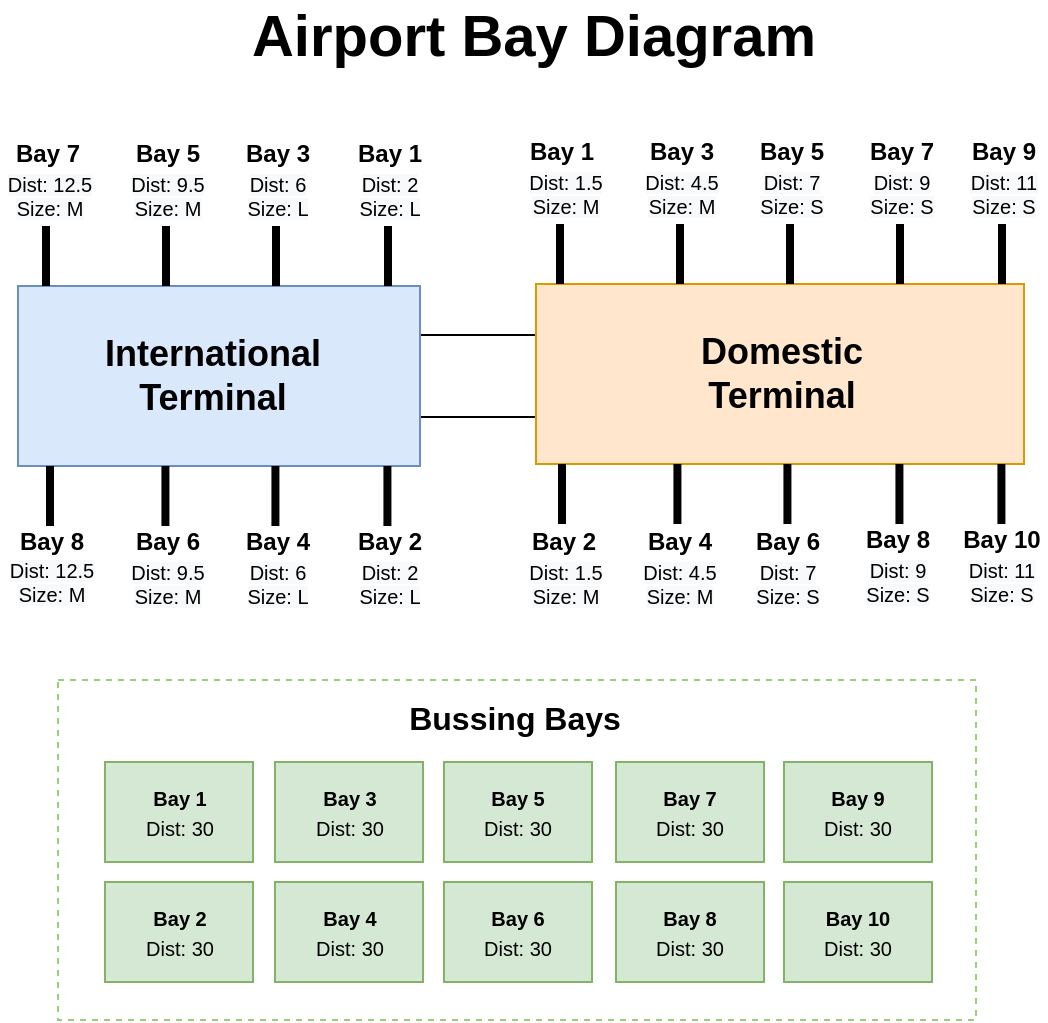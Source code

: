 <mxfile version="13.10.2" type="device"><diagram id="YJDSS7HLvjt4UvvaG9em" name="Page-1"><mxGraphModel dx="1422" dy="794" grid="1" gridSize="10" guides="1" tooltips="1" connect="1" arrows="1" fold="1" page="1" pageScale="1" pageWidth="827" pageHeight="1169" math="0" shadow="0"><root><mxCell id="0"/><mxCell id="1" parent="0"/><mxCell id="7Kmk8s3ExTKNQxkSIIFk-69" value="" style="rounded=0;whiteSpace=wrap;html=1;fillColor=none;fontSize=12;align=center;" parent="1" vertex="1"><mxGeometry x="375.25" y="394.5" width="100" height="41" as="geometry"/></mxCell><mxCell id="7Kmk8s3ExTKNQxkSIIFk-99" value="" style="rounded=0;whiteSpace=wrap;html=1;fillColor=#ffe6cc;strokeColor=#d79b00;" parent="1" vertex="1"><mxGeometry x="459" y="369" width="244" height="90" as="geometry"/></mxCell><mxCell id="7Kmk8s3ExTKNQxkSIIFk-1" value="" style="rounded=0;whiteSpace=wrap;html=1;fillColor=#dae8fc;strokeColor=#6c8ebf;" parent="1" vertex="1"><mxGeometry x="200" y="370" width="201" height="90" as="geometry"/></mxCell><mxCell id="7Kmk8s3ExTKNQxkSIIFk-4" value="Domestic&lt;br&gt;Terminal" style="text;html=1;strokeColor=none;fillColor=none;align=center;verticalAlign=middle;whiteSpace=wrap;rounded=0;fontSize=18;fontStyle=1" parent="1" vertex="1"><mxGeometry x="507" y="395.5" width="150" height="37" as="geometry"/></mxCell><mxCell id="7Kmk8s3ExTKNQxkSIIFk-12" value="" style="group" parent="1" vertex="1" connectable="0"><mxGeometry x="366" y="294" width="40" height="76" as="geometry"/></mxCell><mxCell id="7Kmk8s3ExTKNQxkSIIFk-5" value="" style="endArrow=none;html=1;fontSize=30;strokeWidth=4;" parent="7Kmk8s3ExTKNQxkSIIFk-12" edge="1"><mxGeometry width="50" height="50" relative="1" as="geometry"><mxPoint x="19" y="76" as="sourcePoint"/><mxPoint x="19" y="46" as="targetPoint"/></mxGeometry></mxCell><mxCell id="7Kmk8s3ExTKNQxkSIIFk-8" value="" style="group" parent="7Kmk8s3ExTKNQxkSIIFk-12" vertex="1" connectable="0"><mxGeometry width="40" height="53" as="geometry"/></mxCell><mxCell id="7Kmk8s3ExTKNQxkSIIFk-6" value="Bay 1" style="text;html=1;strokeColor=none;fillColor=none;align=center;verticalAlign=middle;whiteSpace=wrap;rounded=0;fontSize=12;fontStyle=1" parent="7Kmk8s3ExTKNQxkSIIFk-8" vertex="1"><mxGeometry width="40" height="20" as="geometry"/></mxCell><mxCell id="7Kmk8s3ExTKNQxkSIIFk-7" value="&lt;span style=&quot;color: rgb(0 , 0 , 0) ; font-family: &amp;#34;helvetica&amp;#34; ; font-size: 10px ; font-style: normal ; font-weight: 400 ; letter-spacing: normal ; text-indent: 0px ; text-transform: none ; word-spacing: 0px ; background-color: rgb(248 , 249 , 250) ; display: inline ; float: none&quot;&gt;Dist: 2&lt;/span&gt;&lt;br style=&quot;color: rgb(0 , 0 , 0) ; font-family: &amp;#34;helvetica&amp;#34; ; font-size: 10px ; font-style: normal ; font-weight: 400 ; letter-spacing: normal ; text-indent: 0px ; text-transform: none ; word-spacing: 0px ; background-color: rgb(248 , 249 , 250)&quot;&gt;&lt;span style=&quot;color: rgb(0 , 0 , 0) ; font-family: &amp;#34;helvetica&amp;#34; ; font-size: 10px ; font-style: normal ; font-weight: 400 ; letter-spacing: normal ; text-indent: 0px ; text-transform: none ; word-spacing: 0px ; background-color: rgb(248 , 249 , 250) ; display: inline ; float: none&quot;&gt;Size: L&lt;/span&gt;" style="text;whiteSpace=wrap;html=1;fontSize=10;align=center;" parent="7Kmk8s3ExTKNQxkSIIFk-8" vertex="1"><mxGeometry y="13" width="40" height="40" as="geometry"/></mxCell><mxCell id="7Kmk8s3ExTKNQxkSIIFk-13" value="" style="group" parent="1" vertex="1" connectable="0"><mxGeometry x="315" y="294" width="40" height="76" as="geometry"/></mxCell><mxCell id="7Kmk8s3ExTKNQxkSIIFk-14" value="" style="endArrow=none;html=1;fontSize=30;strokeWidth=4;" parent="7Kmk8s3ExTKNQxkSIIFk-13" edge="1"><mxGeometry width="50" height="50" relative="1" as="geometry"><mxPoint x="14" y="76" as="sourcePoint"/><mxPoint x="14" y="46" as="targetPoint"/></mxGeometry></mxCell><mxCell id="7Kmk8s3ExTKNQxkSIIFk-15" value="" style="group" parent="7Kmk8s3ExTKNQxkSIIFk-13" vertex="1" connectable="0"><mxGeometry x="-5" width="40" height="53" as="geometry"/></mxCell><mxCell id="7Kmk8s3ExTKNQxkSIIFk-16" value="Bay 3" style="text;html=1;strokeColor=none;fillColor=none;align=center;verticalAlign=middle;whiteSpace=wrap;rounded=0;fontSize=12;fontStyle=1" parent="7Kmk8s3ExTKNQxkSIIFk-15" vertex="1"><mxGeometry width="40" height="20" as="geometry"/></mxCell><mxCell id="7Kmk8s3ExTKNQxkSIIFk-17" value="&lt;span style=&quot;color: rgb(0 , 0 , 0) ; font-family: &amp;#34;helvetica&amp;#34; ; font-size: 10px ; font-style: normal ; font-weight: 400 ; letter-spacing: normal ; text-indent: 0px ; text-transform: none ; word-spacing: 0px ; background-color: rgb(248 , 249 , 250) ; display: inline ; float: none&quot;&gt;Dist: 6&lt;/span&gt;&lt;br style=&quot;color: rgb(0 , 0 , 0) ; font-family: &amp;#34;helvetica&amp;#34; ; font-size: 10px ; font-style: normal ; font-weight: 400 ; letter-spacing: normal ; text-indent: 0px ; text-transform: none ; word-spacing: 0px ; background-color: rgb(248 , 249 , 250)&quot;&gt;&lt;span style=&quot;color: rgb(0 , 0 , 0) ; font-family: &amp;#34;helvetica&amp;#34; ; font-size: 10px ; font-style: normal ; font-weight: 400 ; letter-spacing: normal ; text-indent: 0px ; text-transform: none ; word-spacing: 0px ; background-color: rgb(248 , 249 , 250) ; display: inline ; float: none&quot;&gt;Size: L&lt;/span&gt;" style="text;whiteSpace=wrap;html=1;fontSize=10;align=center;" parent="7Kmk8s3ExTKNQxkSIIFk-15" vertex="1"><mxGeometry y="13" width="40" height="40" as="geometry"/></mxCell><mxCell id="7Kmk8s3ExTKNQxkSIIFk-19" value="" style="group" parent="1" vertex="1" connectable="0"><mxGeometry x="260" y="294" width="40" height="76" as="geometry"/></mxCell><mxCell id="7Kmk8s3ExTKNQxkSIIFk-20" value="" style="endArrow=none;html=1;fontSize=30;strokeWidth=4;" parent="7Kmk8s3ExTKNQxkSIIFk-19" edge="1"><mxGeometry width="50" height="50" relative="1" as="geometry"><mxPoint x="14" y="76" as="sourcePoint"/><mxPoint x="14" y="46" as="targetPoint"/></mxGeometry></mxCell><mxCell id="7Kmk8s3ExTKNQxkSIIFk-21" value="" style="group" parent="7Kmk8s3ExTKNQxkSIIFk-19" vertex="1" connectable="0"><mxGeometry x="-5" width="40" height="53" as="geometry"/></mxCell><mxCell id="7Kmk8s3ExTKNQxkSIIFk-22" value="Bay 5" style="text;html=1;strokeColor=none;fillColor=none;align=center;verticalAlign=middle;whiteSpace=wrap;rounded=0;fontSize=12;fontStyle=1" parent="7Kmk8s3ExTKNQxkSIIFk-21" vertex="1"><mxGeometry width="40" height="20" as="geometry"/></mxCell><mxCell id="7Kmk8s3ExTKNQxkSIIFk-23" value="&lt;span style=&quot;color: rgb(0 , 0 , 0) ; font-family: &amp;#34;helvetica&amp;#34; ; font-size: 10px ; font-style: normal ; font-weight: 400 ; letter-spacing: normal ; text-indent: 0px ; text-transform: none ; word-spacing: 0px ; background-color: rgb(248 , 249 , 250) ; display: inline ; float: none&quot;&gt;Dist: 9.5&lt;/span&gt;&lt;br style=&quot;color: rgb(0 , 0 , 0) ; font-family: &amp;#34;helvetica&amp;#34; ; font-size: 10px ; font-style: normal ; font-weight: 400 ; letter-spacing: normal ; text-indent: 0px ; text-transform: none ; word-spacing: 0px ; background-color: rgb(248 , 249 , 250)&quot;&gt;&lt;span style=&quot;color: rgb(0 , 0 , 0) ; font-family: &amp;#34;helvetica&amp;#34; ; font-size: 10px ; font-style: normal ; font-weight: 400 ; letter-spacing: normal ; text-indent: 0px ; text-transform: none ; word-spacing: 0px ; background-color: rgb(248 , 249 , 250) ; display: inline ; float: none&quot;&gt;Size: M&lt;/span&gt;" style="text;whiteSpace=wrap;html=1;fontSize=10;align=center;" parent="7Kmk8s3ExTKNQxkSIIFk-21" vertex="1"><mxGeometry y="13" width="40" height="40" as="geometry"/></mxCell><mxCell id="7Kmk8s3ExTKNQxkSIIFk-43" value="" style="endArrow=none;html=1;fontSize=30;strokeWidth=4;" parent="1" edge="1"><mxGeometry width="50" height="50" relative="1" as="geometry"><mxPoint x="384.71" y="490" as="sourcePoint"/><mxPoint x="384.71" y="460" as="targetPoint"/></mxGeometry></mxCell><mxCell id="7Kmk8s3ExTKNQxkSIIFk-44" value="" style="group;direction=east;" parent="1" vertex="1" connectable="0"><mxGeometry x="366" y="508" width="40" height="53" as="geometry"/></mxCell><mxCell id="7Kmk8s3ExTKNQxkSIIFk-45" value="Bay 2" style="text;html=1;strokeColor=none;fillColor=none;align=center;verticalAlign=middle;whiteSpace=wrap;rounded=0;fontSize=12;fontStyle=1" parent="7Kmk8s3ExTKNQxkSIIFk-44" vertex="1"><mxGeometry y="-20" width="40" height="20" as="geometry"/></mxCell><mxCell id="7Kmk8s3ExTKNQxkSIIFk-46" value="&lt;span style=&quot;color: rgb(0 , 0 , 0) ; font-family: &amp;#34;helvetica&amp;#34; ; font-size: 10px ; font-style: normal ; font-weight: 400 ; letter-spacing: normal ; text-indent: 0px ; text-transform: none ; word-spacing: 0px ; background-color: rgb(248 , 249 , 250) ; display: inline ; float: none&quot;&gt;Dist: 2&lt;/span&gt;&lt;br style=&quot;color: rgb(0 , 0 , 0) ; font-family: &amp;#34;helvetica&amp;#34; ; font-size: 10px ; font-style: normal ; font-weight: 400 ; letter-spacing: normal ; text-indent: 0px ; text-transform: none ; word-spacing: 0px ; background-color: rgb(248 , 249 , 250)&quot;&gt;&lt;span style=&quot;color: rgb(0 , 0 , 0) ; font-family: &amp;#34;helvetica&amp;#34; ; font-size: 10px ; font-style: normal ; font-weight: 400 ; letter-spacing: normal ; text-indent: 0px ; text-transform: none ; word-spacing: 0px ; background-color: rgb(248 , 249 , 250) ; display: inline ; float: none&quot;&gt;Size: L&lt;/span&gt;" style="text;whiteSpace=wrap;html=1;fontSize=10;align=center;" parent="7Kmk8s3ExTKNQxkSIIFk-44" vertex="1"><mxGeometry y="-7" width="40" height="40" as="geometry"/></mxCell><mxCell id="7Kmk8s3ExTKNQxkSIIFk-47" value="" style="endArrow=none;html=1;fontSize=30;strokeWidth=4;" parent="1" edge="1"><mxGeometry width="50" height="50" relative="1" as="geometry"><mxPoint x="328.71" y="490" as="sourcePoint"/><mxPoint x="328.71" y="460" as="targetPoint"/></mxGeometry></mxCell><mxCell id="7Kmk8s3ExTKNQxkSIIFk-48" value="" style="group;direction=east;" parent="1" vertex="1" connectable="0"><mxGeometry x="316" y="508" width="98" height="53" as="geometry"/></mxCell><mxCell id="7Kmk8s3ExTKNQxkSIIFk-49" value="Bay 4" style="text;html=1;strokeColor=none;fillColor=none;align=center;verticalAlign=middle;whiteSpace=wrap;rounded=0;fontSize=12;fontStyle=1" parent="7Kmk8s3ExTKNQxkSIIFk-48" vertex="1"><mxGeometry x="-6" y="-20" width="40" height="20" as="geometry"/></mxCell><mxCell id="7Kmk8s3ExTKNQxkSIIFk-50" value="&lt;span style=&quot;color: rgb(0 , 0 , 0) ; font-family: &amp;#34;helvetica&amp;#34; ; font-size: 10px ; font-style: normal ; font-weight: 400 ; letter-spacing: normal ; text-indent: 0px ; text-transform: none ; word-spacing: 0px ; background-color: rgb(248 , 249 , 250) ; display: inline ; float: none&quot;&gt;Dist: 6&lt;/span&gt;&lt;br style=&quot;color: rgb(0 , 0 , 0) ; font-family: &amp;#34;helvetica&amp;#34; ; font-size: 10px ; font-style: normal ; font-weight: 400 ; letter-spacing: normal ; text-indent: 0px ; text-transform: none ; word-spacing: 0px ; background-color: rgb(248 , 249 , 250)&quot;&gt;&lt;span style=&quot;color: rgb(0 , 0 , 0) ; font-family: &amp;#34;helvetica&amp;#34; ; font-size: 10px ; font-style: normal ; font-weight: 400 ; letter-spacing: normal ; text-indent: 0px ; text-transform: none ; word-spacing: 0px ; background-color: rgb(248 , 249 , 250) ; display: inline ; float: none&quot;&gt;Size: L&lt;/span&gt;" style="text;whiteSpace=wrap;html=1;fontSize=10;align=center;" parent="7Kmk8s3ExTKNQxkSIIFk-48" vertex="1"><mxGeometry x="-6" y="-7" width="40" height="40" as="geometry"/></mxCell><mxCell id="7Kmk8s3ExTKNQxkSIIFk-51" value="" style="endArrow=none;html=1;fontSize=30;strokeWidth=4;" parent="1" edge="1"><mxGeometry width="50" height="50" relative="1" as="geometry"><mxPoint x="273.71" y="490" as="sourcePoint"/><mxPoint x="273.71" y="460" as="targetPoint"/></mxGeometry></mxCell><mxCell id="7Kmk8s3ExTKNQxkSIIFk-52" value="" style="group;direction=east;" parent="1" vertex="1" connectable="0"><mxGeometry x="255" y="508" width="424" height="223" as="geometry"/></mxCell><mxCell id="7Kmk8s3ExTKNQxkSIIFk-53" value="Bay 6" style="text;html=1;strokeColor=none;fillColor=none;align=center;verticalAlign=middle;whiteSpace=wrap;rounded=0;fontSize=12;fontStyle=1" parent="7Kmk8s3ExTKNQxkSIIFk-52" vertex="1"><mxGeometry y="-20" width="40" height="20" as="geometry"/></mxCell><mxCell id="7Kmk8s3ExTKNQxkSIIFk-54" value="&lt;span style=&quot;color: rgb(0 , 0 , 0) ; font-family: &amp;#34;helvetica&amp;#34; ; font-size: 10px ; font-style: normal ; font-weight: 400 ; letter-spacing: normal ; text-indent: 0px ; text-transform: none ; word-spacing: 0px ; background-color: rgb(248 , 249 , 250) ; display: inline ; float: none&quot;&gt;Dist: 9.5&lt;/span&gt;&lt;br style=&quot;color: rgb(0 , 0 , 0) ; font-family: &amp;#34;helvetica&amp;#34; ; font-size: 10px ; font-style: normal ; font-weight: 400 ; letter-spacing: normal ; text-indent: 0px ; text-transform: none ; word-spacing: 0px ; background-color: rgb(248 , 249 , 250)&quot;&gt;&lt;span style=&quot;color: rgb(0 , 0 , 0) ; font-family: &amp;#34;helvetica&amp;#34; ; font-size: 10px ; font-style: normal ; font-weight: 400 ; letter-spacing: normal ; text-indent: 0px ; text-transform: none ; word-spacing: 0px ; background-color: rgb(248 , 249 , 250) ; display: inline ; float: none&quot;&gt;Size: M&lt;/span&gt;" style="text;whiteSpace=wrap;html=1;fontSize=10;align=center;" parent="7Kmk8s3ExTKNQxkSIIFk-52" vertex="1"><mxGeometry y="-7" width="40" height="40" as="geometry"/></mxCell><mxCell id="7Kmk8s3ExTKNQxkSIIFk-146" value="" style="rounded=0;whiteSpace=wrap;html=1;fillColor=none;fontSize=16;align=center;strokeColor=#97D077;dashed=1;" parent="7Kmk8s3ExTKNQxkSIIFk-52" vertex="1"><mxGeometry x="-35" y="59" width="459" height="170" as="geometry"/></mxCell><mxCell id="7Kmk8s3ExTKNQxkSIIFk-55" value="" style="endArrow=none;html=1;fontSize=30;strokeWidth=4;" parent="1" edge="1"><mxGeometry width="50" height="50" relative="1" as="geometry"><mxPoint x="216" y="490" as="sourcePoint"/><mxPoint x="216" y="460" as="targetPoint"/></mxGeometry></mxCell><mxCell id="7Kmk8s3ExTKNQxkSIIFk-65" value="&lt;span style=&quot;font-size: 10px&quot;&gt;&lt;b&gt;Bay 1&lt;/b&gt;&lt;br&gt;Dist: 30&lt;br&gt;&lt;/span&gt;" style="rounded=0;whiteSpace=wrap;html=1;fillColor=#d5e8d4;fontSize=12;align=center;strokeColor=#82b366;" parent="1" vertex="1"><mxGeometry x="243.5" y="608" width="74" height="50" as="geometry"/></mxCell><mxCell id="7Kmk8s3ExTKNQxkSIIFk-66" value="&lt;span style=&quot;font-size: 10px&quot;&gt;&lt;b&gt;Bay 2&lt;/b&gt;&lt;br&gt;Dist: 30&lt;br&gt;&lt;/span&gt;" style="rounded=0;whiteSpace=wrap;html=1;fillColor=#d5e8d4;fontSize=12;align=center;strokeColor=#82b366;" parent="1" vertex="1"><mxGeometry x="243.5" y="668" width="74" height="50" as="geometry"/></mxCell><mxCell id="7Kmk8s3ExTKNQxkSIIFk-67" value="&lt;span style=&quot;font-size: 10px&quot;&gt;&lt;b&gt;Bay 3&lt;/b&gt;&lt;br&gt;Dist: 30&lt;br&gt;&lt;/span&gt;" style="rounded=0;whiteSpace=wrap;html=1;fillColor=#d5e8d4;fontSize=12;align=center;strokeColor=#82b366;" parent="1" vertex="1"><mxGeometry x="328.5" y="608" width="74" height="50" as="geometry"/></mxCell><mxCell id="7Kmk8s3ExTKNQxkSIIFk-68" value="&lt;span style=&quot;font-size: 10px&quot;&gt;&lt;b&gt;Bay 4&lt;/b&gt;&lt;br&gt;Dist: 30&lt;br&gt;&lt;/span&gt;" style="rounded=0;whiteSpace=wrap;html=1;fillColor=#d5e8d4;fontSize=12;align=center;strokeColor=#82b366;" parent="1" vertex="1"><mxGeometry x="328.5" y="668" width="74" height="50" as="geometry"/></mxCell><mxCell id="7Kmk8s3ExTKNQxkSIIFk-26" value="" style="endArrow=none;html=1;fontSize=30;strokeWidth=4;" parent="1" edge="1"><mxGeometry x="195" y="295" width="50" height="50" as="geometry"><mxPoint x="214" y="370" as="sourcePoint"/><mxPoint x="214" y="340" as="targetPoint"/></mxGeometry></mxCell><mxCell id="7Kmk8s3ExTKNQxkSIIFk-28" value="Bay 7" style="text;html=1;strokeColor=none;fillColor=none;align=center;verticalAlign=middle;whiteSpace=wrap;rounded=0;fontSize=12;fontStyle=1" parent="1" vertex="1"><mxGeometry x="195" y="294" width="40" height="20" as="geometry"/></mxCell><mxCell id="7Kmk8s3ExTKNQxkSIIFk-29" value="&lt;span style=&quot;color: rgb(0 , 0 , 0) ; font-family: &amp;#34;helvetica&amp;#34; ; font-size: 10px ; font-style: normal ; font-weight: 400 ; letter-spacing: normal ; text-indent: 0px ; text-transform: none ; word-spacing: 0px ; background-color: rgb(248 , 249 , 250) ; display: inline ; float: none&quot;&gt;Dist: 12.5&lt;/span&gt;&lt;br style=&quot;color: rgb(0 , 0 , 0) ; font-family: &amp;#34;helvetica&amp;#34; ; font-size: 10px ; font-style: normal ; font-weight: 400 ; letter-spacing: normal ; text-indent: 0px ; text-transform: none ; word-spacing: 0px ; background-color: rgb(248 , 249 , 250)&quot;&gt;&lt;span style=&quot;color: rgb(0 , 0 , 0) ; font-family: &amp;#34;helvetica&amp;#34; ; font-size: 10px ; font-style: normal ; font-weight: 400 ; letter-spacing: normal ; text-indent: 0px ; text-transform: none ; word-spacing: 0px ; background-color: rgb(248 , 249 , 250) ; display: inline ; float: none&quot;&gt;Size: M&lt;/span&gt;" style="text;whiteSpace=wrap;html=1;fontSize=10;align=center;" parent="1" vertex="1"><mxGeometry x="191" y="307" width="50" height="40" as="geometry"/></mxCell><mxCell id="7Kmk8s3ExTKNQxkSIIFk-70" value="Bussing Bays" style="text;html=1;strokeColor=none;fillColor=none;align=center;verticalAlign=middle;whiteSpace=wrap;rounded=0;fontSize=16;fontStyle=1" parent="1" vertex="1"><mxGeometry x="354" y="571" width="189" height="30" as="geometry"/></mxCell><mxCell id="7Kmk8s3ExTKNQxkSIIFk-57" value="Bay 8" style="text;html=1;strokeColor=none;fillColor=none;align=center;verticalAlign=middle;whiteSpace=wrap;rounded=0;fontSize=12;fontStyle=1" parent="1" vertex="1"><mxGeometry x="197" y="488" width="40" height="20" as="geometry"/></mxCell><mxCell id="7Kmk8s3ExTKNQxkSIIFk-58" value="&lt;span style=&quot;color: rgb(0 , 0 , 0) ; font-family: &amp;#34;helvetica&amp;#34; ; font-size: 10px ; font-style: normal ; font-weight: 400 ; letter-spacing: normal ; text-indent: 0px ; text-transform: none ; word-spacing: 0px ; background-color: rgb(248 , 249 , 250) ; display: inline ; float: none&quot;&gt;Dist: 12.5&lt;/span&gt;&lt;br style=&quot;color: rgb(0 , 0 , 0) ; font-family: &amp;#34;helvetica&amp;#34; ; font-size: 10px ; font-style: normal ; font-weight: 400 ; letter-spacing: normal ; text-indent: 0px ; text-transform: none ; word-spacing: 0px ; background-color: rgb(248 , 249 , 250)&quot;&gt;&lt;span style=&quot;color: rgb(0 , 0 , 0) ; font-family: &amp;#34;helvetica&amp;#34; ; font-size: 10px ; font-style: normal ; font-weight: 400 ; letter-spacing: normal ; text-indent: 0px ; text-transform: none ; word-spacing: 0px ; background-color: rgb(248 , 249 , 250) ; display: inline ; float: none&quot;&gt;Size: M&lt;/span&gt;" style="text;whiteSpace=wrap;html=1;fontSize=10;align=center;" parent="1" vertex="1"><mxGeometry x="192" y="500" width="50" height="40" as="geometry"/></mxCell><mxCell id="7Kmk8s3ExTKNQxkSIIFk-3" value="International&lt;br&gt;Terminal" style="text;html=1;strokeColor=none;fillColor=none;align=center;verticalAlign=middle;whiteSpace=wrap;rounded=0;fontSize=18;fontStyle=1" parent="1" vertex="1"><mxGeometry x="227.5" y="400" width="138.5" height="30" as="geometry"/></mxCell><mxCell id="7Kmk8s3ExTKNQxkSIIFk-100" value="" style="group" parent="1" vertex="1" connectable="0"><mxGeometry x="622" y="293" width="40" height="76" as="geometry"/></mxCell><mxCell id="7Kmk8s3ExTKNQxkSIIFk-101" value="" style="endArrow=none;html=1;fontSize=30;strokeWidth=4;" parent="7Kmk8s3ExTKNQxkSIIFk-100" edge="1"><mxGeometry width="50" height="50" relative="1" as="geometry"><mxPoint x="19" y="76" as="sourcePoint"/><mxPoint x="19" y="46" as="targetPoint"/></mxGeometry></mxCell><mxCell id="7Kmk8s3ExTKNQxkSIIFk-102" value="" style="group" parent="7Kmk8s3ExTKNQxkSIIFk-100" vertex="1" connectable="0"><mxGeometry width="40" height="53" as="geometry"/></mxCell><mxCell id="7Kmk8s3ExTKNQxkSIIFk-103" value="Bay 7" style="text;html=1;strokeColor=none;fillColor=none;align=center;verticalAlign=middle;whiteSpace=wrap;rounded=0;fontSize=12;fontStyle=1" parent="7Kmk8s3ExTKNQxkSIIFk-102" vertex="1"><mxGeometry width="40" height="20" as="geometry"/></mxCell><mxCell id="7Kmk8s3ExTKNQxkSIIFk-104" value="&lt;span style=&quot;color: rgb(0 , 0 , 0) ; font-family: &amp;#34;helvetica&amp;#34; ; font-size: 10px ; font-style: normal ; font-weight: 400 ; letter-spacing: normal ; text-indent: 0px ; text-transform: none ; word-spacing: 0px ; background-color: rgb(248 , 249 , 250) ; display: inline ; float: none&quot;&gt;Dist: 9&lt;/span&gt;&lt;br style=&quot;color: rgb(0 , 0 , 0) ; font-family: &amp;#34;helvetica&amp;#34; ; font-size: 10px ; font-style: normal ; font-weight: 400 ; letter-spacing: normal ; text-indent: 0px ; text-transform: none ; word-spacing: 0px ; background-color: rgb(248 , 249 , 250)&quot;&gt;&lt;span style=&quot;color: rgb(0 , 0 , 0) ; font-family: &amp;#34;helvetica&amp;#34; ; font-size: 10px ; font-style: normal ; font-weight: 400 ; letter-spacing: normal ; text-indent: 0px ; text-transform: none ; word-spacing: 0px ; background-color: rgb(248 , 249 , 250) ; display: inline ; float: none&quot;&gt;Size: S&lt;/span&gt;" style="text;whiteSpace=wrap;html=1;fontSize=10;align=center;" parent="7Kmk8s3ExTKNQxkSIIFk-102" vertex="1"><mxGeometry y="13" width="40" height="40" as="geometry"/></mxCell><mxCell id="7Kmk8s3ExTKNQxkSIIFk-105" value="" style="group" parent="1" vertex="1" connectable="0"><mxGeometry x="567" y="293" width="40" height="76" as="geometry"/></mxCell><mxCell id="7Kmk8s3ExTKNQxkSIIFk-106" value="" style="endArrow=none;html=1;fontSize=30;strokeWidth=4;" parent="7Kmk8s3ExTKNQxkSIIFk-105" edge="1"><mxGeometry width="50" height="50" relative="1" as="geometry"><mxPoint x="19" y="76" as="sourcePoint"/><mxPoint x="19" y="46" as="targetPoint"/></mxGeometry></mxCell><mxCell id="7Kmk8s3ExTKNQxkSIIFk-107" value="" style="group" parent="7Kmk8s3ExTKNQxkSIIFk-105" vertex="1" connectable="0"><mxGeometry width="40" height="53" as="geometry"/></mxCell><mxCell id="7Kmk8s3ExTKNQxkSIIFk-108" value="Bay 5" style="text;html=1;strokeColor=none;fillColor=none;align=center;verticalAlign=middle;whiteSpace=wrap;rounded=0;fontSize=12;fontStyle=1" parent="7Kmk8s3ExTKNQxkSIIFk-107" vertex="1"><mxGeometry width="40" height="20" as="geometry"/></mxCell><mxCell id="7Kmk8s3ExTKNQxkSIIFk-109" value="&lt;span style=&quot;color: rgb(0 , 0 , 0) ; font-family: &amp;#34;helvetica&amp;#34; ; font-size: 10px ; font-style: normal ; font-weight: 400 ; letter-spacing: normal ; text-indent: 0px ; text-transform: none ; word-spacing: 0px ; background-color: rgb(248 , 249 , 250) ; display: inline ; float: none&quot;&gt;Dist: 7&lt;/span&gt;&lt;br style=&quot;color: rgb(0 , 0 , 0) ; font-family: &amp;#34;helvetica&amp;#34; ; font-size: 10px ; font-style: normal ; font-weight: 400 ; letter-spacing: normal ; text-indent: 0px ; text-transform: none ; word-spacing: 0px ; background-color: rgb(248 , 249 , 250)&quot;&gt;&lt;span style=&quot;color: rgb(0 , 0 , 0) ; font-family: &amp;#34;helvetica&amp;#34; ; font-size: 10px ; font-style: normal ; font-weight: 400 ; letter-spacing: normal ; text-indent: 0px ; text-transform: none ; word-spacing: 0px ; background-color: rgb(248 , 249 , 250) ; display: inline ; float: none&quot;&gt;Size: S&lt;/span&gt;" style="text;whiteSpace=wrap;html=1;fontSize=10;align=center;" parent="7Kmk8s3ExTKNQxkSIIFk-107" vertex="1"><mxGeometry y="13" width="40" height="40" as="geometry"/></mxCell><mxCell id="7Kmk8s3ExTKNQxkSIIFk-110" value="" style="group" parent="1" vertex="1" connectable="0"><mxGeometry x="512" y="293" width="40" height="76" as="geometry"/></mxCell><mxCell id="7Kmk8s3ExTKNQxkSIIFk-111" value="" style="endArrow=none;html=1;fontSize=30;strokeWidth=4;" parent="7Kmk8s3ExTKNQxkSIIFk-110" edge="1"><mxGeometry width="50" height="50" relative="1" as="geometry"><mxPoint x="19" y="76" as="sourcePoint"/><mxPoint x="19" y="46" as="targetPoint"/></mxGeometry></mxCell><mxCell id="7Kmk8s3ExTKNQxkSIIFk-112" value="" style="group" parent="7Kmk8s3ExTKNQxkSIIFk-110" vertex="1" connectable="0"><mxGeometry width="40" height="53" as="geometry"/></mxCell><mxCell id="7Kmk8s3ExTKNQxkSIIFk-113" value="Bay 3" style="text;html=1;strokeColor=none;fillColor=none;align=center;verticalAlign=middle;whiteSpace=wrap;rounded=0;fontSize=12;fontStyle=1" parent="7Kmk8s3ExTKNQxkSIIFk-112" vertex="1"><mxGeometry width="40" height="20" as="geometry"/></mxCell><mxCell id="7Kmk8s3ExTKNQxkSIIFk-114" value="&lt;span style=&quot;color: rgb(0 , 0 , 0) ; font-family: &amp;#34;helvetica&amp;#34; ; font-size: 10px ; font-style: normal ; font-weight: 400 ; letter-spacing: normal ; text-indent: 0px ; text-transform: none ; word-spacing: 0px ; background-color: rgb(248 , 249 , 250) ; display: inline ; float: none&quot;&gt;Dist: 4.5&lt;/span&gt;&lt;br style=&quot;color: rgb(0 , 0 , 0) ; font-family: &amp;#34;helvetica&amp;#34; ; font-size: 10px ; font-style: normal ; font-weight: 400 ; letter-spacing: normal ; text-indent: 0px ; text-transform: none ; word-spacing: 0px ; background-color: rgb(248 , 249 , 250)&quot;&gt;&lt;span style=&quot;color: rgb(0 , 0 , 0) ; font-family: &amp;#34;helvetica&amp;#34; ; font-size: 10px ; font-style: normal ; font-weight: 400 ; letter-spacing: normal ; text-indent: 0px ; text-transform: none ; word-spacing: 0px ; background-color: rgb(248 , 249 , 250) ; display: inline ; float: none&quot;&gt;Size: M&lt;/span&gt;" style="text;whiteSpace=wrap;html=1;fontSize=10;align=center;" parent="7Kmk8s3ExTKNQxkSIIFk-112" vertex="1"><mxGeometry y="13" width="40" height="40" as="geometry"/></mxCell><mxCell id="7Kmk8s3ExTKNQxkSIIFk-115" value="" style="endArrow=none;html=1;fontSize=30;strokeWidth=4;" parent="1" edge="1"><mxGeometry width="50" height="50" relative="1" as="geometry"><mxPoint x="640.71" y="489" as="sourcePoint"/><mxPoint x="640.71" y="459" as="targetPoint"/></mxGeometry></mxCell><mxCell id="7Kmk8s3ExTKNQxkSIIFk-116" value="Bay 8" style="text;html=1;strokeColor=none;fillColor=none;align=center;verticalAlign=middle;whiteSpace=wrap;rounded=0;fontSize=12;fontStyle=1" parent="1" vertex="1"><mxGeometry x="620" y="487" width="40" height="20" as="geometry"/></mxCell><mxCell id="7Kmk8s3ExTKNQxkSIIFk-117" value="&lt;span style=&quot;color: rgb(0 , 0 , 0) ; font-family: &amp;#34;helvetica&amp;#34; ; font-size: 10px ; font-style: normal ; font-weight: 400 ; letter-spacing: normal ; text-indent: 0px ; text-transform: none ; word-spacing: 0px ; background-color: rgb(248 , 249 , 250) ; display: inline ; float: none&quot;&gt;Dist: 9&lt;/span&gt;&lt;br style=&quot;color: rgb(0 , 0 , 0) ; font-family: &amp;#34;helvetica&amp;#34; ; font-size: 10px ; font-style: normal ; font-weight: 400 ; letter-spacing: normal ; text-indent: 0px ; text-transform: none ; word-spacing: 0px ; background-color: rgb(248 , 249 , 250)&quot;&gt;&lt;span style=&quot;color: rgb(0 , 0 , 0) ; font-family: &amp;#34;helvetica&amp;#34; ; font-size: 10px ; font-style: normal ; font-weight: 400 ; letter-spacing: normal ; text-indent: 0px ; text-transform: none ; word-spacing: 0px ; background-color: rgb(248 , 249 , 250) ; display: inline ; float: none&quot;&gt;Size: S&lt;/span&gt;" style="text;whiteSpace=wrap;html=1;fontSize=10;align=center;" parent="1" vertex="1"><mxGeometry x="620" y="500" width="40" height="40" as="geometry"/></mxCell><mxCell id="7Kmk8s3ExTKNQxkSIIFk-118" value="" style="endArrow=none;html=1;fontSize=30;strokeWidth=4;" parent="1" edge="1"><mxGeometry width="50" height="50" relative="1" as="geometry"><mxPoint x="584.71" y="489" as="sourcePoint"/><mxPoint x="584.71" y="459" as="targetPoint"/></mxGeometry></mxCell><mxCell id="7Kmk8s3ExTKNQxkSIIFk-119" value="Bay 6" style="text;html=1;strokeColor=none;fillColor=none;align=center;verticalAlign=middle;whiteSpace=wrap;rounded=0;fontSize=12;fontStyle=1" parent="1" vertex="1"><mxGeometry x="565" y="488" width="40" height="20" as="geometry"/></mxCell><mxCell id="7Kmk8s3ExTKNQxkSIIFk-120" value="&lt;span style=&quot;color: rgb(0 , 0 , 0) ; font-family: &amp;#34;helvetica&amp;#34; ; font-size: 10px ; font-style: normal ; font-weight: 400 ; letter-spacing: normal ; text-indent: 0px ; text-transform: none ; word-spacing: 0px ; background-color: rgb(248 , 249 , 250) ; display: inline ; float: none&quot;&gt;Dist: 7&lt;/span&gt;&lt;br style=&quot;color: rgb(0 , 0 , 0) ; font-family: &amp;#34;helvetica&amp;#34; ; font-size: 10px ; font-style: normal ; font-weight: 400 ; letter-spacing: normal ; text-indent: 0px ; text-transform: none ; word-spacing: 0px ; background-color: rgb(248 , 249 , 250)&quot;&gt;&lt;span style=&quot;color: rgb(0 , 0 , 0) ; font-family: &amp;#34;helvetica&amp;#34; ; font-size: 10px ; font-style: normal ; font-weight: 400 ; letter-spacing: normal ; text-indent: 0px ; text-transform: none ; word-spacing: 0px ; background-color: rgb(248 , 249 , 250) ; display: inline ; float: none&quot;&gt;Size: S&lt;/span&gt;" style="text;whiteSpace=wrap;html=1;fontSize=10;align=center;" parent="1" vertex="1"><mxGeometry x="565" y="501" width="40" height="40" as="geometry"/></mxCell><mxCell id="7Kmk8s3ExTKNQxkSIIFk-121" value="" style="endArrow=none;html=1;fontSize=30;strokeWidth=4;" parent="1" edge="1"><mxGeometry width="50" height="50" relative="1" as="geometry"><mxPoint x="529.71" y="489" as="sourcePoint"/><mxPoint x="529.71" y="459" as="targetPoint"/></mxGeometry></mxCell><mxCell id="7Kmk8s3ExTKNQxkSIIFk-122" value="Bay 4" style="text;html=1;strokeColor=none;fillColor=none;align=center;verticalAlign=middle;whiteSpace=wrap;rounded=0;fontSize=12;fontStyle=1" parent="1" vertex="1"><mxGeometry x="511" y="488" width="40" height="20" as="geometry"/></mxCell><mxCell id="7Kmk8s3ExTKNQxkSIIFk-123" value="&lt;span style=&quot;color: rgb(0 , 0 , 0) ; font-family: &amp;#34;helvetica&amp;#34; ; font-size: 10px ; font-style: normal ; font-weight: 400 ; letter-spacing: normal ; text-indent: 0px ; text-transform: none ; word-spacing: 0px ; background-color: rgb(248 , 249 , 250) ; display: inline ; float: none&quot;&gt;Dist: 4.5&lt;/span&gt;&lt;br style=&quot;color: rgb(0 , 0 , 0) ; font-family: &amp;#34;helvetica&amp;#34; ; font-size: 10px ; font-style: normal ; font-weight: 400 ; letter-spacing: normal ; text-indent: 0px ; text-transform: none ; word-spacing: 0px ; background-color: rgb(248 , 249 , 250)&quot;&gt;&lt;span style=&quot;color: rgb(0 , 0 , 0) ; font-family: &amp;#34;helvetica&amp;#34; ; font-size: 10px ; font-style: normal ; font-weight: 400 ; letter-spacing: normal ; text-indent: 0px ; text-transform: none ; word-spacing: 0px ; background-color: rgb(248 , 249 , 250) ; display: inline ; float: none&quot;&gt;Size: M&lt;/span&gt;" style="text;whiteSpace=wrap;html=1;fontSize=10;align=center;" parent="1" vertex="1"><mxGeometry x="511" y="501" width="40" height="40" as="geometry"/></mxCell><mxCell id="7Kmk8s3ExTKNQxkSIIFk-124" value="" style="endArrow=none;html=1;fontSize=30;strokeWidth=4;" parent="1" edge="1"><mxGeometry width="50" height="50" relative="1" as="geometry"><mxPoint x="472" y="489" as="sourcePoint"/><mxPoint x="472" y="459" as="targetPoint"/></mxGeometry></mxCell><mxCell id="7Kmk8s3ExTKNQxkSIIFk-125" value="" style="endArrow=none;html=1;fontSize=30;strokeWidth=4;" parent="1" edge="1"><mxGeometry x="452" y="294" width="50" height="50" as="geometry"><mxPoint x="471" y="369" as="sourcePoint"/><mxPoint x="471" y="339" as="targetPoint"/></mxGeometry></mxCell><mxCell id="7Kmk8s3ExTKNQxkSIIFk-126" value="Bay 1" style="text;html=1;strokeColor=none;fillColor=none;align=center;verticalAlign=middle;whiteSpace=wrap;rounded=0;fontSize=12;fontStyle=1" parent="1" vertex="1"><mxGeometry x="452" y="293" width="40" height="20" as="geometry"/></mxCell><mxCell id="7Kmk8s3ExTKNQxkSIIFk-127" value="&lt;span style=&quot;color: rgb(0 , 0 , 0) ; font-family: &amp;#34;helvetica&amp;#34; ; font-size: 10px ; font-style: normal ; font-weight: 400 ; letter-spacing: normal ; text-indent: 0px ; text-transform: none ; word-spacing: 0px ; background-color: rgb(248 , 249 , 250) ; display: inline ; float: none&quot;&gt;Dist: 1.5&lt;/span&gt;&lt;br style=&quot;color: rgb(0 , 0 , 0) ; font-family: &amp;#34;helvetica&amp;#34; ; font-size: 10px ; font-style: normal ; font-weight: 400 ; letter-spacing: normal ; text-indent: 0px ; text-transform: none ; word-spacing: 0px ; background-color: rgb(248 , 249 , 250)&quot;&gt;&lt;span style=&quot;color: rgb(0 , 0 , 0) ; font-family: &amp;#34;helvetica&amp;#34; ; font-size: 10px ; font-style: normal ; font-weight: 400 ; letter-spacing: normal ; text-indent: 0px ; text-transform: none ; word-spacing: 0px ; background-color: rgb(248 , 249 , 250) ; display: inline ; float: none&quot;&gt;Size: M&lt;/span&gt;" style="text;whiteSpace=wrap;html=1;fontSize=10;align=center;" parent="1" vertex="1"><mxGeometry x="449" y="306" width="50" height="40" as="geometry"/></mxCell><mxCell id="7Kmk8s3ExTKNQxkSIIFk-128" value="Bay 2" style="text;html=1;strokeColor=none;fillColor=none;align=center;verticalAlign=middle;whiteSpace=wrap;rounded=0;fontSize=12;fontStyle=1" parent="1" vertex="1"><mxGeometry x="453" y="488" width="40" height="20" as="geometry"/></mxCell><mxCell id="7Kmk8s3ExTKNQxkSIIFk-129" value="&lt;span style=&quot;color: rgb(0 , 0 , 0) ; font-family: &amp;#34;helvetica&amp;#34; ; font-size: 10px ; font-style: normal ; font-weight: 400 ; letter-spacing: normal ; text-indent: 0px ; text-transform: none ; word-spacing: 0px ; background-color: rgb(248 , 249 , 250) ; display: inline ; float: none&quot;&gt;Dist: 1.5&lt;/span&gt;&lt;br style=&quot;color: rgb(0 , 0 , 0) ; font-family: &amp;#34;helvetica&amp;#34; ; font-size: 10px ; font-style: normal ; font-weight: 400 ; letter-spacing: normal ; text-indent: 0px ; text-transform: none ; word-spacing: 0px ; background-color: rgb(248 , 249 , 250)&quot;&gt;&lt;span style=&quot;color: rgb(0 , 0 , 0) ; font-family: &amp;#34;helvetica&amp;#34; ; font-size: 10px ; font-style: normal ; font-weight: 400 ; letter-spacing: normal ; text-indent: 0px ; text-transform: none ; word-spacing: 0px ; background-color: rgb(248 , 249 , 250) ; display: inline ; float: none&quot;&gt;Size: M&lt;/span&gt;" style="text;whiteSpace=wrap;html=1;fontSize=10;align=center;" parent="1" vertex="1"><mxGeometry x="449" y="501" width="50" height="40" as="geometry"/></mxCell><mxCell id="7Kmk8s3ExTKNQxkSIIFk-131" value="" style="group" parent="1" vertex="1" connectable="0"><mxGeometry x="673" y="293" width="40" height="76" as="geometry"/></mxCell><mxCell id="7Kmk8s3ExTKNQxkSIIFk-132" value="" style="endArrow=none;html=1;fontSize=30;strokeWidth=4;" parent="7Kmk8s3ExTKNQxkSIIFk-131" edge="1"><mxGeometry width="50" height="50" relative="1" as="geometry"><mxPoint x="19" y="76" as="sourcePoint"/><mxPoint x="19" y="46" as="targetPoint"/></mxGeometry></mxCell><mxCell id="7Kmk8s3ExTKNQxkSIIFk-133" value="" style="group" parent="7Kmk8s3ExTKNQxkSIIFk-131" vertex="1" connectable="0"><mxGeometry width="40" height="53" as="geometry"/></mxCell><mxCell id="7Kmk8s3ExTKNQxkSIIFk-134" value="Bay 9" style="text;html=1;strokeColor=none;fillColor=none;align=center;verticalAlign=middle;whiteSpace=wrap;rounded=0;fontSize=12;fontStyle=1" parent="7Kmk8s3ExTKNQxkSIIFk-133" vertex="1"><mxGeometry width="40" height="20" as="geometry"/></mxCell><mxCell id="7Kmk8s3ExTKNQxkSIIFk-135" value="&lt;span style=&quot;color: rgb(0 , 0 , 0) ; font-family: &amp;#34;helvetica&amp;#34; ; font-size: 10px ; font-style: normal ; font-weight: 400 ; letter-spacing: normal ; text-indent: 0px ; text-transform: none ; word-spacing: 0px ; background-color: rgb(248 , 249 , 250) ; display: inline ; float: none&quot;&gt;Dist: 11&lt;/span&gt;&lt;br style=&quot;color: rgb(0 , 0 , 0) ; font-family: &amp;#34;helvetica&amp;#34; ; font-size: 10px ; font-style: normal ; font-weight: 400 ; letter-spacing: normal ; text-indent: 0px ; text-transform: none ; word-spacing: 0px ; background-color: rgb(248 , 249 , 250)&quot;&gt;&lt;span style=&quot;color: rgb(0 , 0 , 0) ; font-family: &amp;#34;helvetica&amp;#34; ; font-size: 10px ; font-style: normal ; font-weight: 400 ; letter-spacing: normal ; text-indent: 0px ; text-transform: none ; word-spacing: 0px ; background-color: rgb(248 , 249 , 250) ; display: inline ; float: none&quot;&gt;Size: S&lt;/span&gt;" style="text;whiteSpace=wrap;html=1;fontSize=10;align=center;" parent="7Kmk8s3ExTKNQxkSIIFk-133" vertex="1"><mxGeometry y="13" width="40" height="40" as="geometry"/></mxCell><mxCell id="7Kmk8s3ExTKNQxkSIIFk-136" value="" style="endArrow=none;html=1;fontSize=30;strokeWidth=4;" parent="1" edge="1"><mxGeometry width="50" height="50" relative="1" as="geometry"><mxPoint x="691.71" y="489" as="sourcePoint"/><mxPoint x="691.71" y="459" as="targetPoint"/></mxGeometry></mxCell><mxCell id="7Kmk8s3ExTKNQxkSIIFk-137" value="Bay 10" style="text;html=1;strokeColor=none;fillColor=none;align=center;verticalAlign=middle;whiteSpace=wrap;rounded=0;fontSize=12;fontStyle=1" parent="1" vertex="1"><mxGeometry x="670" y="487" width="44" height="20" as="geometry"/></mxCell><mxCell id="7Kmk8s3ExTKNQxkSIIFk-138" value="&lt;span style=&quot;color: rgb(0 , 0 , 0) ; font-family: &amp;#34;helvetica&amp;#34; ; font-size: 10px ; font-style: normal ; font-weight: 400 ; letter-spacing: normal ; text-indent: 0px ; text-transform: none ; word-spacing: 0px ; background-color: rgb(248 , 249 , 250) ; display: inline ; float: none&quot;&gt;Dist: 11&lt;/span&gt;&lt;br style=&quot;color: rgb(0 , 0 , 0) ; font-family: &amp;#34;helvetica&amp;#34; ; font-size: 10px ; font-style: normal ; font-weight: 400 ; letter-spacing: normal ; text-indent: 0px ; text-transform: none ; word-spacing: 0px ; background-color: rgb(248 , 249 , 250)&quot;&gt;&lt;span style=&quot;color: rgb(0 , 0 , 0) ; font-family: &amp;#34;helvetica&amp;#34; ; font-size: 10px ; font-style: normal ; font-weight: 400 ; letter-spacing: normal ; text-indent: 0px ; text-transform: none ; word-spacing: 0px ; background-color: rgb(248 , 249 , 250) ; display: inline ; float: none&quot;&gt;Size: S&lt;/span&gt;" style="text;whiteSpace=wrap;html=1;fontSize=10;align=center;" parent="1" vertex="1"><mxGeometry x="672" y="500" width="40" height="40" as="geometry"/></mxCell><mxCell id="7Kmk8s3ExTKNQxkSIIFk-139" value="&lt;span style=&quot;font-size: 10px&quot;&gt;&lt;b&gt;Bay 5&lt;/b&gt;&lt;br&gt;Dist: 30&lt;br&gt;&lt;/span&gt;" style="rounded=0;whiteSpace=wrap;html=1;fillColor=#d5e8d4;fontSize=12;align=center;strokeColor=#82b366;" parent="1" vertex="1"><mxGeometry x="413" y="608" width="74" height="50" as="geometry"/></mxCell><mxCell id="7Kmk8s3ExTKNQxkSIIFk-140" value="&lt;span style=&quot;font-size: 10px&quot;&gt;&lt;b&gt;Bay 6&lt;/b&gt;&lt;br&gt;Dist: 30&lt;br&gt;&lt;/span&gt;" style="rounded=0;whiteSpace=wrap;html=1;fillColor=#d5e8d4;fontSize=12;align=center;strokeColor=#82b366;" parent="1" vertex="1"><mxGeometry x="413" y="668" width="74" height="50" as="geometry"/></mxCell><mxCell id="7Kmk8s3ExTKNQxkSIIFk-141" value="&lt;span style=&quot;font-size: 10px&quot;&gt;&lt;b&gt;Bay 7&lt;/b&gt;&lt;br&gt;Dist: 30&lt;br&gt;&lt;/span&gt;" style="rounded=0;whiteSpace=wrap;html=1;fillColor=#d5e8d4;fontSize=12;align=center;strokeColor=#82b366;" parent="1" vertex="1"><mxGeometry x="499" y="608" width="74" height="50" as="geometry"/></mxCell><mxCell id="7Kmk8s3ExTKNQxkSIIFk-142" value="&lt;span style=&quot;font-size: 10px&quot;&gt;&lt;b&gt;Bay 8&lt;/b&gt;&lt;br&gt;Dist: 30&lt;br&gt;&lt;/span&gt;" style="rounded=0;whiteSpace=wrap;html=1;fillColor=#d5e8d4;fontSize=12;align=center;strokeColor=#82b366;" parent="1" vertex="1"><mxGeometry x="499" y="668" width="74" height="50" as="geometry"/></mxCell><mxCell id="7Kmk8s3ExTKNQxkSIIFk-143" value="&lt;span style=&quot;font-size: 10px&quot;&gt;&lt;b&gt;Bay 9&lt;/b&gt;&lt;br&gt;Dist: 30&lt;br&gt;&lt;/span&gt;" style="rounded=0;whiteSpace=wrap;html=1;fillColor=#d5e8d4;fontSize=12;align=center;strokeColor=#82b366;" parent="1" vertex="1"><mxGeometry x="583" y="608" width="74" height="50" as="geometry"/></mxCell><mxCell id="7Kmk8s3ExTKNQxkSIIFk-144" value="&lt;span style=&quot;font-size: 10px&quot;&gt;&lt;b&gt;Bay 10&lt;/b&gt;&lt;br&gt;Dist: 30&lt;br&gt;&lt;/span&gt;" style="rounded=0;whiteSpace=wrap;html=1;fillColor=#d5e8d4;fontSize=12;align=center;strokeColor=#82b366;" parent="1" vertex="1"><mxGeometry x="583" y="668" width="74" height="50" as="geometry"/></mxCell><mxCell id="7Kmk8s3ExTKNQxkSIIFk-147" value="Airport Bay Diagram" style="text;html=1;strokeColor=none;fillColor=none;align=center;verticalAlign=middle;whiteSpace=wrap;rounded=0;fontSize=29;fontStyle=1" parent="1" vertex="1"><mxGeometry x="310.75" y="230" width="294.25" height="30" as="geometry"/></mxCell></root></mxGraphModel></diagram></mxfile>